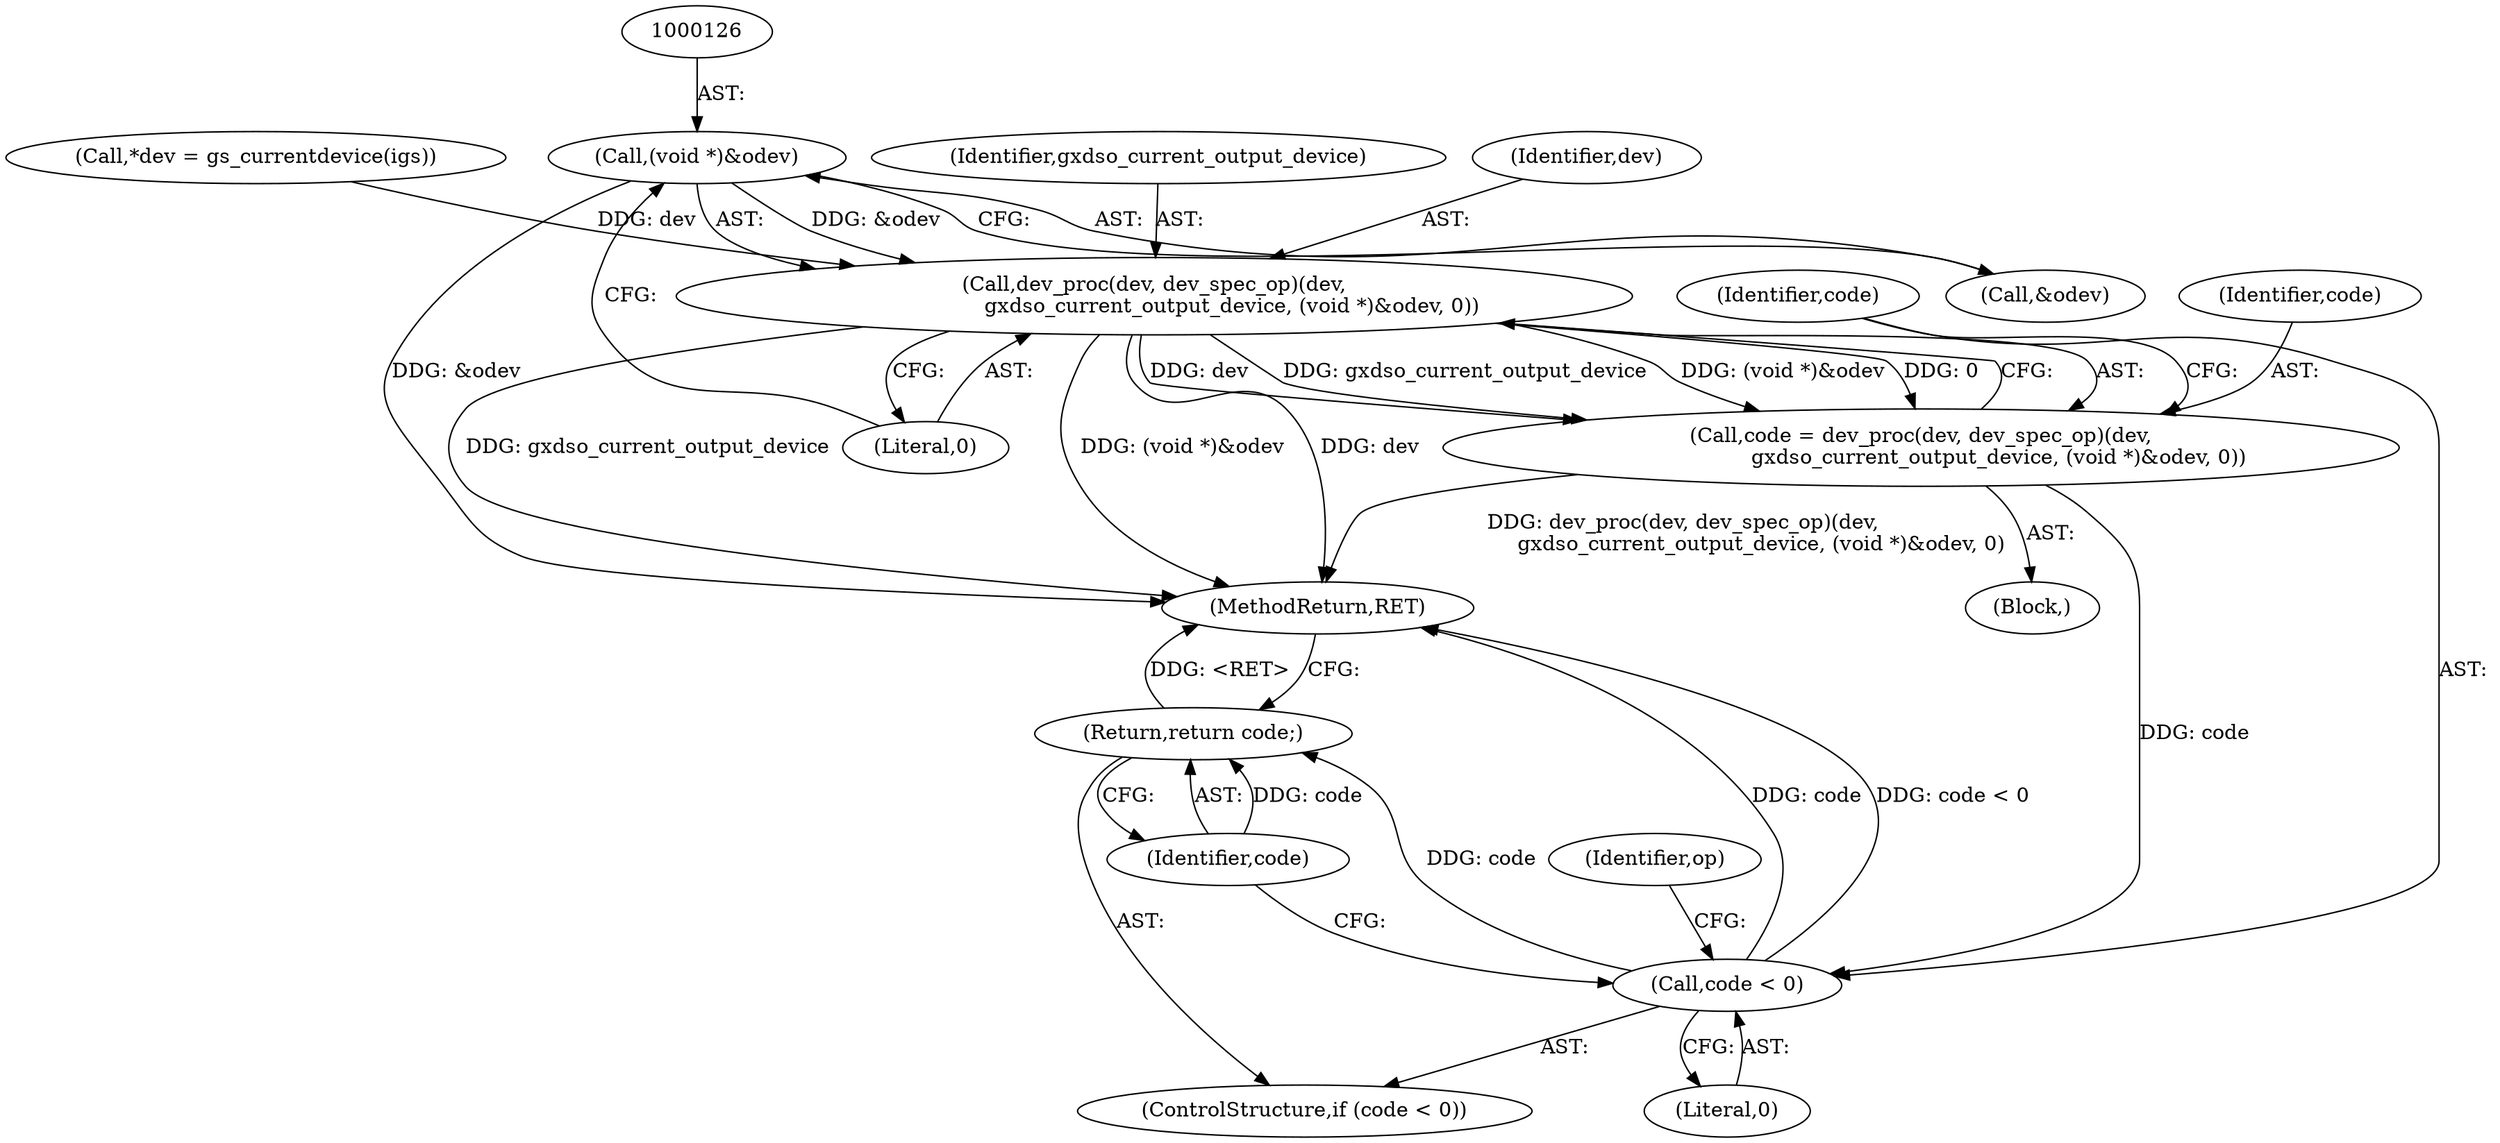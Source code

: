 digraph "0_ghostscript_661e8d8fb8248c38d67958beda32f3a5876d0c3f@pointer" {
"1000125" [label="(Call,(void *)&odev)"];
"1000122" [label="(Call,dev_proc(dev, dev_spec_op)(dev,\n                        gxdso_current_output_device, (void *)&odev, 0))"];
"1000120" [label="(Call,code = dev_proc(dev, dev_spec_op)(dev,\n                        gxdso_current_output_device, (void *)&odev, 0))"];
"1000131" [label="(Call,code < 0)"];
"1000134" [label="(Return,return code;)"];
"1000130" [label="(ControlStructure,if (code < 0))"];
"1000133" [label="(Literal,0)"];
"1000134" [label="(Return,return code;)"];
"1000132" [label="(Identifier,code)"];
"1000125" [label="(Call,(void *)&odev)"];
"1000124" [label="(Identifier,gxdso_current_output_device)"];
"1000122" [label="(Call,dev_proc(dev, dev_spec_op)(dev,\n                        gxdso_current_output_device, (void *)&odev, 0))"];
"1000135" [label="(Identifier,code)"];
"1000123" [label="(Identifier,dev)"];
"1000121" [label="(Identifier,code)"];
"1000120" [label="(Call,code = dev_proc(dev, dev_spec_op)(dev,\n                        gxdso_current_output_device, (void *)&odev, 0))"];
"1000111" [label="(Call,*dev = gs_currentdevice(igs))"];
"1000105" [label="(Block,)"];
"1000131" [label="(Call,code < 0)"];
"1000129" [label="(Literal,0)"];
"1000186" [label="(MethodReturn,RET)"];
"1000138" [label="(Identifier,op)"];
"1000127" [label="(Call,&odev)"];
"1000125" -> "1000122"  [label="AST: "];
"1000125" -> "1000127"  [label="CFG: "];
"1000126" -> "1000125"  [label="AST: "];
"1000127" -> "1000125"  [label="AST: "];
"1000129" -> "1000125"  [label="CFG: "];
"1000125" -> "1000186"  [label="DDG: &odev"];
"1000125" -> "1000122"  [label="DDG: &odev"];
"1000122" -> "1000120"  [label="AST: "];
"1000122" -> "1000129"  [label="CFG: "];
"1000123" -> "1000122"  [label="AST: "];
"1000124" -> "1000122"  [label="AST: "];
"1000129" -> "1000122"  [label="AST: "];
"1000120" -> "1000122"  [label="CFG: "];
"1000122" -> "1000186"  [label="DDG: (void *)&odev"];
"1000122" -> "1000186"  [label="DDG: dev"];
"1000122" -> "1000186"  [label="DDG: gxdso_current_output_device"];
"1000122" -> "1000120"  [label="DDG: dev"];
"1000122" -> "1000120"  [label="DDG: gxdso_current_output_device"];
"1000122" -> "1000120"  [label="DDG: (void *)&odev"];
"1000122" -> "1000120"  [label="DDG: 0"];
"1000111" -> "1000122"  [label="DDG: dev"];
"1000120" -> "1000105"  [label="AST: "];
"1000121" -> "1000120"  [label="AST: "];
"1000132" -> "1000120"  [label="CFG: "];
"1000120" -> "1000186"  [label="DDG: dev_proc(dev, dev_spec_op)(dev,\n                        gxdso_current_output_device, (void *)&odev, 0)"];
"1000120" -> "1000131"  [label="DDG: code"];
"1000131" -> "1000130"  [label="AST: "];
"1000131" -> "1000133"  [label="CFG: "];
"1000132" -> "1000131"  [label="AST: "];
"1000133" -> "1000131"  [label="AST: "];
"1000135" -> "1000131"  [label="CFG: "];
"1000138" -> "1000131"  [label="CFG: "];
"1000131" -> "1000186"  [label="DDG: code"];
"1000131" -> "1000186"  [label="DDG: code < 0"];
"1000131" -> "1000134"  [label="DDG: code"];
"1000134" -> "1000130"  [label="AST: "];
"1000134" -> "1000135"  [label="CFG: "];
"1000135" -> "1000134"  [label="AST: "];
"1000186" -> "1000134"  [label="CFG: "];
"1000134" -> "1000186"  [label="DDG: <RET>"];
"1000135" -> "1000134"  [label="DDG: code"];
}
